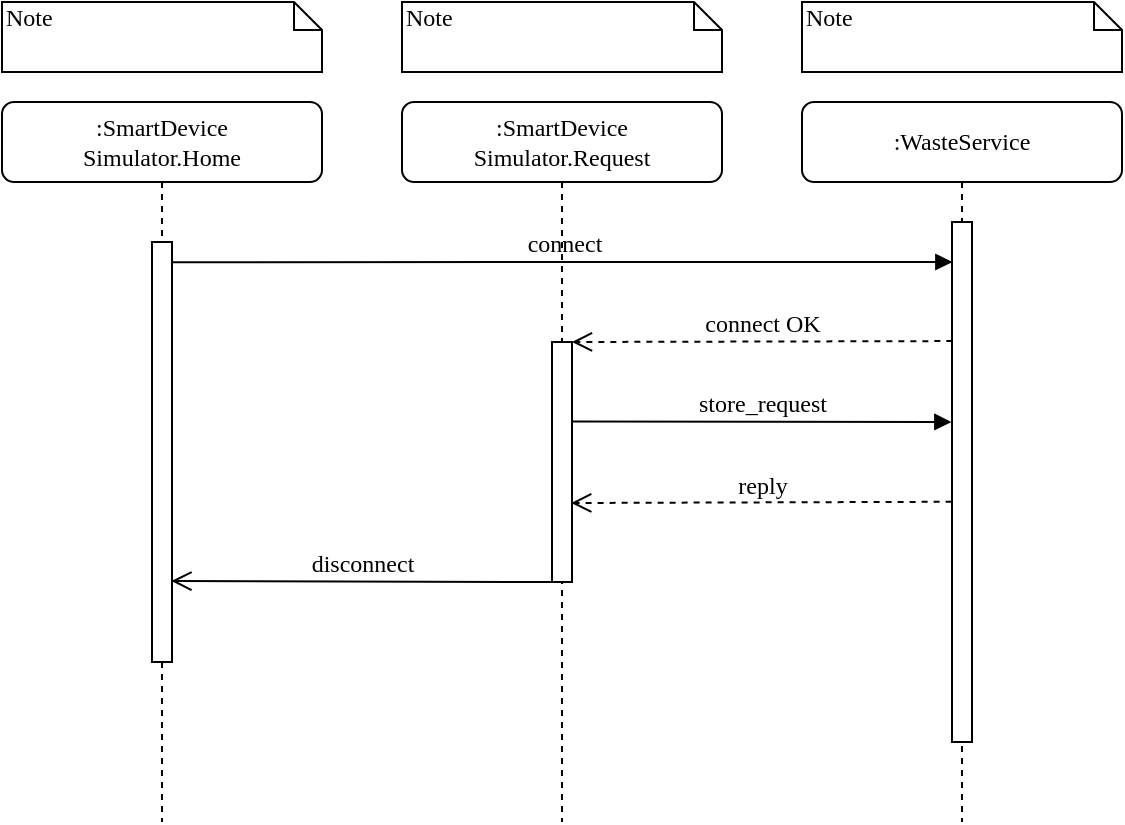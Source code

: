 <mxfile version="20.3.3" type="device"><diagram name="Page-1" id="13e1069c-82ec-6db2-03f1-153e76fe0fe0"><mxGraphModel dx="67" dy="32" grid="1" gridSize="10" guides="1" tooltips="1" connect="1" arrows="1" fold="1" page="1" pageScale="1" pageWidth="1100" pageHeight="850" background="none" math="0" shadow="0"><root><mxCell id="0"/><mxCell id="1" parent="0"/><mxCell id="66cJUvqZiYcAY9ySnpJg-2" value="store_request" style="html=1;verticalAlign=bottom;endArrow=block;labelBackgroundColor=none;fontFamily=Verdana;fontSize=12;edgeStyle=elbowEdgeStyle;elbow=vertical;exitX=1.051;exitY=0.331;exitDx=0;exitDy=0;exitPerimeter=0;entryX=-0.033;entryY=0.388;entryDx=0;entryDy=0;entryPerimeter=0;" edge="1" parent="1" source="7baba1c4bc27f4b0-10" target="7baba1c4bc27f4b0-13"><mxGeometry relative="1" as="geometry"><mxPoint x="325" y="240" as="sourcePoint"/><Array as="points"><mxPoint x="330" y="240"/></Array><mxPoint x="455" y="240" as="targetPoint"/></mxGeometry></mxCell><mxCell id="7baba1c4bc27f4b0-2" value=":SmartDevice&lt;br&gt;Simulator.Request" style="shape=umlLifeline;perimeter=lifelinePerimeter;whiteSpace=wrap;html=1;container=1;collapsible=0;recursiveResize=0;outlineConnect=0;rounded=1;shadow=0;comic=0;labelBackgroundColor=none;strokeWidth=1;fontFamily=Verdana;fontSize=12;align=center;" parent="1" vertex="1"><mxGeometry x="240" y="80" width="160" height="360" as="geometry"/></mxCell><mxCell id="7baba1c4bc27f4b0-10" value="" style="html=1;points=[];perimeter=orthogonalPerimeter;rounded=0;shadow=0;comic=0;labelBackgroundColor=none;strokeWidth=1;fontFamily=Verdana;fontSize=12;align=center;" parent="7baba1c4bc27f4b0-2" vertex="1"><mxGeometry x="75" y="120" width="10" height="120" as="geometry"/></mxCell><mxCell id="7baba1c4bc27f4b0-21" value="connect OK" style="html=1;verticalAlign=bottom;endArrow=open;dashed=1;endSize=8;labelBackgroundColor=none;fontFamily=Verdana;fontSize=12;edgeStyle=elbowEdgeStyle;elbow=vertical;entryX=0.998;entryY=-0.002;entryDx=0;entryDy=0;entryPerimeter=0;exitX=0.018;exitY=0.229;exitDx=0;exitDy=0;exitPerimeter=0;" parent="1" source="7baba1c4bc27f4b0-13" target="7baba1c4bc27f4b0-10" edge="1"><mxGeometry relative="1" as="geometry"><mxPoint x="750" y="306" as="targetPoint"/><Array as="points"><mxPoint x="440" y="200"/><mxPoint x="800" y="260"/></Array><mxPoint x="540" y="200" as="sourcePoint"/></mxGeometry></mxCell><mxCell id="7baba1c4bc27f4b0-11" value="connect" style="html=1;verticalAlign=bottom;endArrow=block;entryX=0.018;entryY=0.074;labelBackgroundColor=none;fontFamily=Verdana;fontSize=12;edgeStyle=elbowEdgeStyle;elbow=vertical;entryDx=0;entryDy=0;entryPerimeter=0;exitX=1.022;exitY=0.048;exitDx=0;exitDy=0;exitPerimeter=0;" parent="1" source="7baba1c4bc27f4b0-9" target="7baba1c4bc27f4b0-13" edge="1"><mxGeometry relative="1" as="geometry"><mxPoint x="100" y="160" as="sourcePoint"/><Array as="points"><mxPoint x="320" y="160"/></Array></mxGeometry></mxCell><mxCell id="7baba1c4bc27f4b0-3" value=":WasteService" style="shape=umlLifeline;perimeter=lifelinePerimeter;whiteSpace=wrap;html=1;container=1;collapsible=0;recursiveResize=0;outlineConnect=0;rounded=1;shadow=0;comic=0;labelBackgroundColor=none;strokeWidth=1;fontFamily=Verdana;fontSize=12;align=center;" parent="1" vertex="1"><mxGeometry x="440" y="80" width="160" height="360" as="geometry"/></mxCell><mxCell id="7baba1c4bc27f4b0-13" value="" style="html=1;points=[];perimeter=orthogonalPerimeter;rounded=0;shadow=0;comic=0;labelBackgroundColor=none;strokeWidth=1;fontFamily=Verdana;fontSize=12;align=center;" parent="7baba1c4bc27f4b0-3" vertex="1"><mxGeometry x="75" y="60" width="10" height="260" as="geometry"/></mxCell><mxCell id="7baba1c4bc27f4b0-8" value=":SmartDevice&lt;br&gt;Simulator.Home" style="shape=umlLifeline;perimeter=lifelinePerimeter;whiteSpace=wrap;html=1;container=1;collapsible=0;recursiveResize=0;outlineConnect=0;rounded=1;shadow=0;comic=0;labelBackgroundColor=none;strokeWidth=1;fontFamily=Verdana;fontSize=12;align=center;" parent="1" vertex="1"><mxGeometry x="40" y="80" width="160" height="360" as="geometry"/></mxCell><mxCell id="7baba1c4bc27f4b0-9" value="" style="html=1;points=[];perimeter=orthogonalPerimeter;rounded=0;shadow=0;comic=0;labelBackgroundColor=none;strokeWidth=1;fontFamily=Verdana;fontSize=12;align=center;" parent="7baba1c4bc27f4b0-8" vertex="1"><mxGeometry x="75" y="70" width="10" height="210" as="geometry"/></mxCell><mxCell id="7baba1c4bc27f4b0-40" value="Note" style="shape=note;whiteSpace=wrap;html=1;size=14;verticalAlign=top;align=left;spacingTop=-6;rounded=0;shadow=0;comic=0;labelBackgroundColor=none;strokeWidth=1;fontFamily=Verdana;fontSize=12" parent="1" vertex="1"><mxGeometry x="40" y="30" width="160" height="35" as="geometry"/></mxCell><mxCell id="7baba1c4bc27f4b0-41" value="Note" style="shape=note;whiteSpace=wrap;html=1;size=14;verticalAlign=top;align=left;spacingTop=-6;rounded=0;shadow=0;comic=0;labelBackgroundColor=none;strokeWidth=1;fontFamily=Verdana;fontSize=12" parent="1" vertex="1"><mxGeometry x="240" y="30" width="160" height="35" as="geometry"/></mxCell><mxCell id="7baba1c4bc27f4b0-42" value="Note" style="shape=note;whiteSpace=wrap;html=1;size=14;verticalAlign=top;align=left;spacingTop=-6;rounded=0;shadow=0;comic=0;labelBackgroundColor=none;strokeWidth=1;fontFamily=Verdana;fontSize=12" parent="1" vertex="1"><mxGeometry x="440" y="30" width="160" height="35" as="geometry"/></mxCell><mxCell id="66cJUvqZiYcAY9ySnpJg-3" value="reply" style="html=1;verticalAlign=bottom;endArrow=open;dashed=1;endSize=8;labelBackgroundColor=none;fontFamily=Verdana;fontSize=12;edgeStyle=elbowEdgeStyle;elbow=vertical;exitX=-0.019;exitY=0.538;exitDx=0;exitDy=0;exitPerimeter=0;entryX=0.96;entryY=0.674;entryDx=0;entryDy=0;entryPerimeter=0;" edge="1" parent="1" source="7baba1c4bc27f4b0-13" target="7baba1c4bc27f4b0-10"><mxGeometry relative="1" as="geometry"><mxPoint x="350" y="280" as="targetPoint"/><Array as="points"/><mxPoint x="525" y="280" as="sourcePoint"/></mxGeometry></mxCell><mxCell id="66cJUvqZiYcAY9ySnpJg-6" value="disconnect" style="html=1;verticalAlign=bottom;endArrow=open;endSize=8;labelBackgroundColor=none;fontFamily=Verdana;fontSize=12;edgeStyle=elbowEdgeStyle;elbow=vertical;exitX=0.002;exitY=1;exitDx=0;exitDy=0;exitPerimeter=0;entryX=0.969;entryY=0.804;entryDx=0;entryDy=0;entryPerimeter=0;" edge="1" parent="1" source="7baba1c4bc27f4b0-10" target="7baba1c4bc27f4b0-9"><mxGeometry relative="1" as="geometry"><mxPoint x="125.0" y="321" as="targetPoint"/><Array as="points"/><mxPoint x="315.21" y="320" as="sourcePoint"/></mxGeometry></mxCell></root></mxGraphModel></diagram></mxfile>